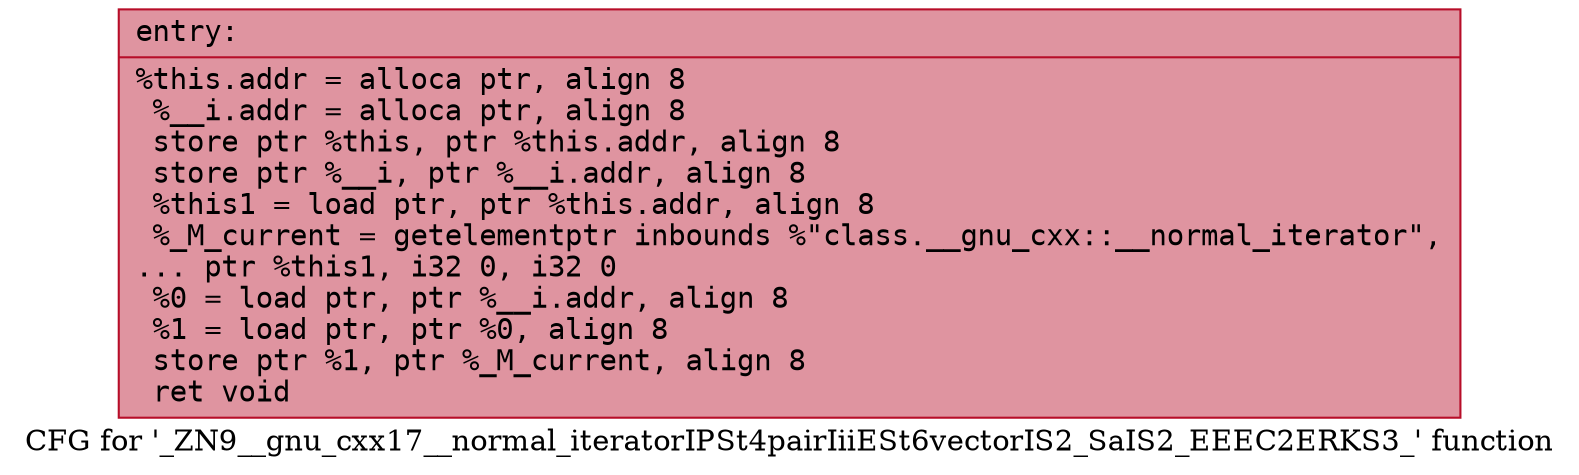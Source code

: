 digraph "CFG for '_ZN9__gnu_cxx17__normal_iteratorIPSt4pairIiiESt6vectorIS2_SaIS2_EEEC2ERKS3_' function" {
	label="CFG for '_ZN9__gnu_cxx17__normal_iteratorIPSt4pairIiiESt6vectorIS2_SaIS2_EEEC2ERKS3_' function";

	Node0x55c954f46b20 [shape=record,color="#b70d28ff", style=filled, fillcolor="#b70d2870" fontname="Courier",label="{entry:\l|  %this.addr = alloca ptr, align 8\l  %__i.addr = alloca ptr, align 8\l  store ptr %this, ptr %this.addr, align 8\l  store ptr %__i, ptr %__i.addr, align 8\l  %this1 = load ptr, ptr %this.addr, align 8\l  %_M_current = getelementptr inbounds %\"class.__gnu_cxx::__normal_iterator\",\l... ptr %this1, i32 0, i32 0\l  %0 = load ptr, ptr %__i.addr, align 8\l  %1 = load ptr, ptr %0, align 8\l  store ptr %1, ptr %_M_current, align 8\l  ret void\l}"];
}
